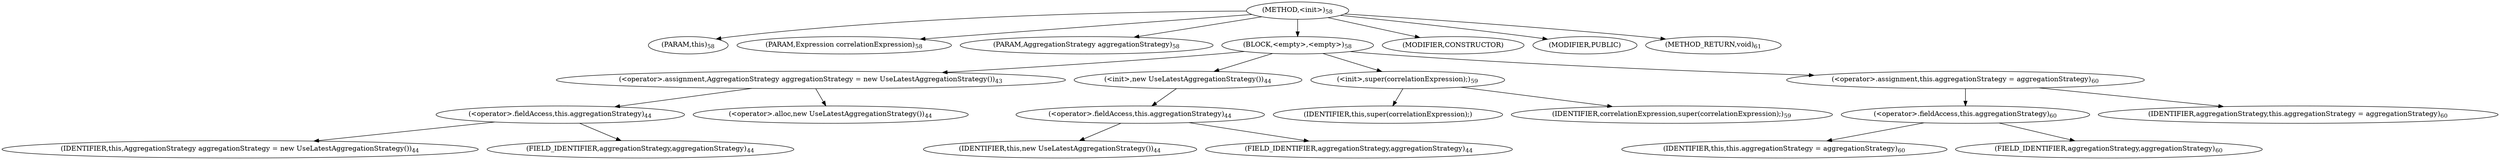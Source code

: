 digraph "&lt;init&gt;" {  
"100" [label = <(METHOD,&lt;init&gt;)<SUB>58</SUB>> ]
"8" [label = <(PARAM,this)<SUB>58</SUB>> ]
"101" [label = <(PARAM,Expression correlationExpression)<SUB>58</SUB>> ]
"102" [label = <(PARAM,AggregationStrategy aggregationStrategy)<SUB>58</SUB>> ]
"103" [label = <(BLOCK,&lt;empty&gt;,&lt;empty&gt;)<SUB>58</SUB>> ]
"104" [label = <(&lt;operator&gt;.assignment,AggregationStrategy aggregationStrategy = new UseLatestAggregationStrategy())<SUB>43</SUB>> ]
"105" [label = <(&lt;operator&gt;.fieldAccess,this.aggregationStrategy)<SUB>44</SUB>> ]
"106" [label = <(IDENTIFIER,this,AggregationStrategy aggregationStrategy = new UseLatestAggregationStrategy())<SUB>44</SUB>> ]
"107" [label = <(FIELD_IDENTIFIER,aggregationStrategy,aggregationStrategy)<SUB>44</SUB>> ]
"108" [label = <(&lt;operator&gt;.alloc,new UseLatestAggregationStrategy())<SUB>44</SUB>> ]
"109" [label = <(&lt;init&gt;,new UseLatestAggregationStrategy())<SUB>44</SUB>> ]
"110" [label = <(&lt;operator&gt;.fieldAccess,this.aggregationStrategy)<SUB>44</SUB>> ]
"111" [label = <(IDENTIFIER,this,new UseLatestAggregationStrategy())<SUB>44</SUB>> ]
"112" [label = <(FIELD_IDENTIFIER,aggregationStrategy,aggregationStrategy)<SUB>44</SUB>> ]
"113" [label = <(&lt;init&gt;,super(correlationExpression);)<SUB>59</SUB>> ]
"7" [label = <(IDENTIFIER,this,super(correlationExpression);)> ]
"114" [label = <(IDENTIFIER,correlationExpression,super(correlationExpression);)<SUB>59</SUB>> ]
"115" [label = <(&lt;operator&gt;.assignment,this.aggregationStrategy = aggregationStrategy)<SUB>60</SUB>> ]
"116" [label = <(&lt;operator&gt;.fieldAccess,this.aggregationStrategy)<SUB>60</SUB>> ]
"9" [label = <(IDENTIFIER,this,this.aggregationStrategy = aggregationStrategy)<SUB>60</SUB>> ]
"117" [label = <(FIELD_IDENTIFIER,aggregationStrategy,aggregationStrategy)<SUB>60</SUB>> ]
"118" [label = <(IDENTIFIER,aggregationStrategy,this.aggregationStrategy = aggregationStrategy)<SUB>60</SUB>> ]
"119" [label = <(MODIFIER,CONSTRUCTOR)> ]
"120" [label = <(MODIFIER,PUBLIC)> ]
"121" [label = <(METHOD_RETURN,void)<SUB>61</SUB>> ]
  "100" -> "8" 
  "100" -> "101" 
  "100" -> "102" 
  "100" -> "103" 
  "100" -> "119" 
  "100" -> "120" 
  "100" -> "121" 
  "103" -> "104" 
  "103" -> "109" 
  "103" -> "113" 
  "103" -> "115" 
  "104" -> "105" 
  "104" -> "108" 
  "105" -> "106" 
  "105" -> "107" 
  "109" -> "110" 
  "110" -> "111" 
  "110" -> "112" 
  "113" -> "7" 
  "113" -> "114" 
  "115" -> "116" 
  "115" -> "118" 
  "116" -> "9" 
  "116" -> "117" 
}
